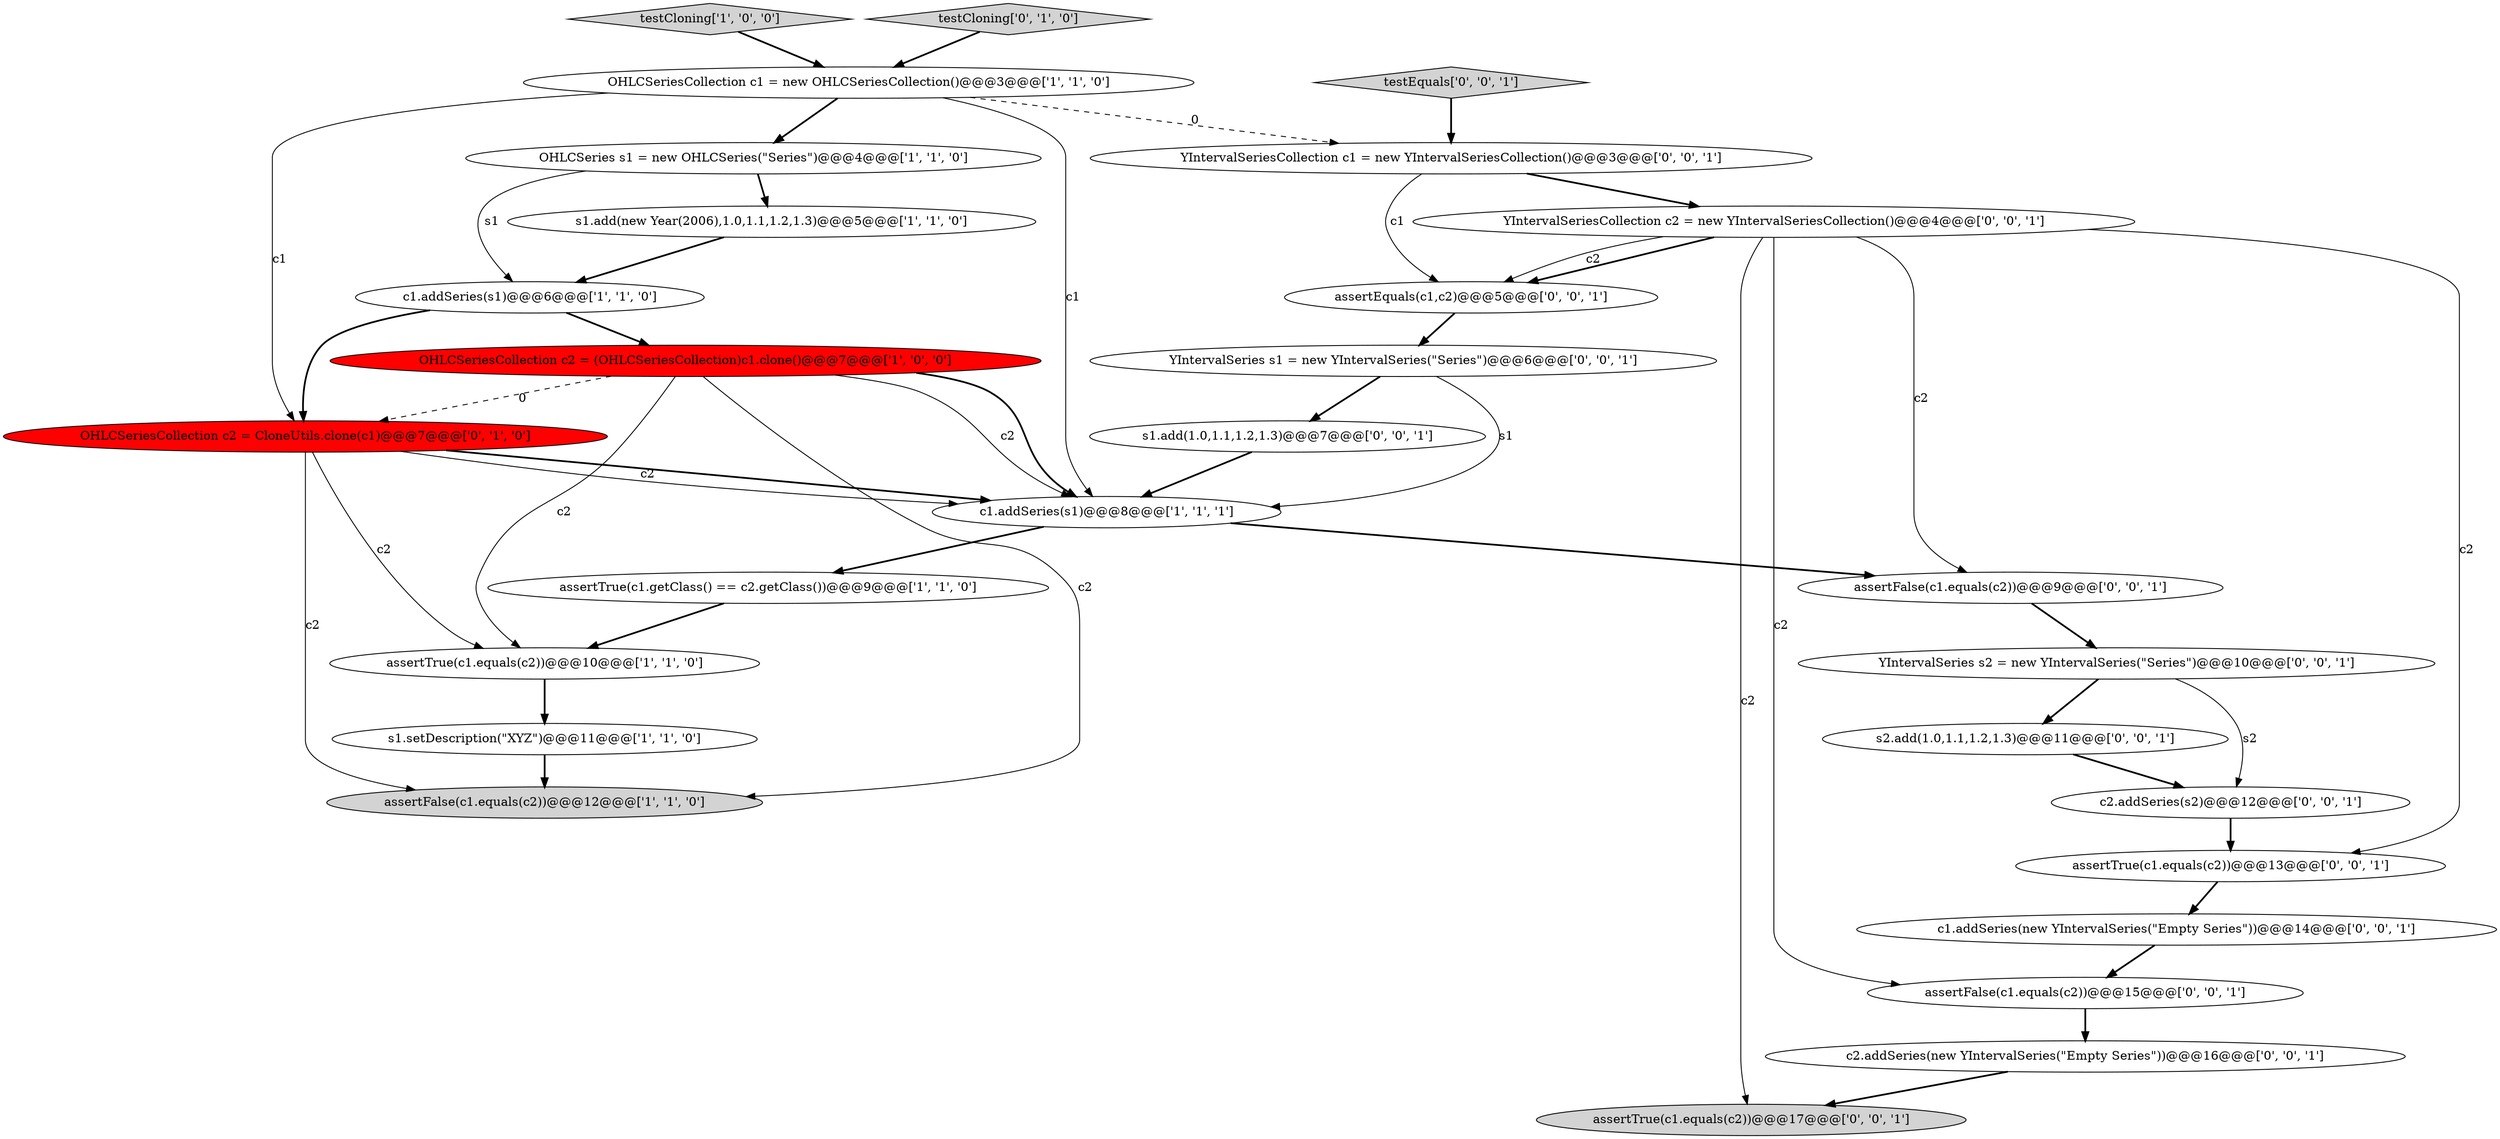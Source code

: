 digraph {
21 [style = filled, label = "YIntervalSeriesCollection c1 = new YIntervalSeriesCollection()@@@3@@@['0', '0', '1']", fillcolor = white, shape = ellipse image = "AAA0AAABBB3BBB"];
0 [style = filled, label = "OHLCSeries s1 = new OHLCSeries(\"Series\")@@@4@@@['1', '1', '0']", fillcolor = white, shape = ellipse image = "AAA0AAABBB1BBB"];
14 [style = filled, label = "c2.addSeries(s2)@@@12@@@['0', '0', '1']", fillcolor = white, shape = ellipse image = "AAA0AAABBB3BBB"];
3 [style = filled, label = "assertFalse(c1.equals(c2))@@@12@@@['1', '1', '0']", fillcolor = lightgray, shape = ellipse image = "AAA0AAABBB1BBB"];
10 [style = filled, label = "assertTrue(c1.getClass() == c2.getClass())@@@9@@@['1', '1', '0']", fillcolor = white, shape = ellipse image = "AAA0AAABBB1BBB"];
6 [style = filled, label = "OHLCSeriesCollection c2 = (OHLCSeriesCollection)c1.clone()@@@7@@@['1', '0', '0']", fillcolor = red, shape = ellipse image = "AAA1AAABBB1BBB"];
13 [style = filled, label = "assertTrue(c1.equals(c2))@@@17@@@['0', '0', '1']", fillcolor = lightgray, shape = ellipse image = "AAA0AAABBB3BBB"];
9 [style = filled, label = "OHLCSeriesCollection c1 = new OHLCSeriesCollection()@@@3@@@['1', '1', '0']", fillcolor = white, shape = ellipse image = "AAA0AAABBB1BBB"];
1 [style = filled, label = "s1.add(new Year(2006),1.0,1.1,1.2,1.3)@@@5@@@['1', '1', '0']", fillcolor = white, shape = ellipse image = "AAA0AAABBB1BBB"];
2 [style = filled, label = "assertTrue(c1.equals(c2))@@@10@@@['1', '1', '0']", fillcolor = white, shape = ellipse image = "AAA0AAABBB1BBB"];
23 [style = filled, label = "c1.addSeries(new YIntervalSeries(\"Empty Series\"))@@@14@@@['0', '0', '1']", fillcolor = white, shape = ellipse image = "AAA0AAABBB3BBB"];
5 [style = filled, label = "c1.addSeries(s1)@@@8@@@['1', '1', '1']", fillcolor = white, shape = ellipse image = "AAA0AAABBB1BBB"];
11 [style = filled, label = "OHLCSeriesCollection c2 = CloneUtils.clone(c1)@@@7@@@['0', '1', '0']", fillcolor = red, shape = ellipse image = "AAA1AAABBB2BBB"];
8 [style = filled, label = "c1.addSeries(s1)@@@6@@@['1', '1', '0']", fillcolor = white, shape = ellipse image = "AAA0AAABBB1BBB"];
27 [style = filled, label = "c2.addSeries(new YIntervalSeries(\"Empty Series\"))@@@16@@@['0', '0', '1']", fillcolor = white, shape = ellipse image = "AAA0AAABBB3BBB"];
17 [style = filled, label = "YIntervalSeries s2 = new YIntervalSeries(\"Series\")@@@10@@@['0', '0', '1']", fillcolor = white, shape = ellipse image = "AAA0AAABBB3BBB"];
25 [style = filled, label = "assertFalse(c1.equals(c2))@@@15@@@['0', '0', '1']", fillcolor = white, shape = ellipse image = "AAA0AAABBB3BBB"];
15 [style = filled, label = "s2.add(1.0,1.1,1.2,1.3)@@@11@@@['0', '0', '1']", fillcolor = white, shape = ellipse image = "AAA0AAABBB3BBB"];
26 [style = filled, label = "s1.add(1.0,1.1,1.2,1.3)@@@7@@@['0', '0', '1']", fillcolor = white, shape = ellipse image = "AAA0AAABBB3BBB"];
16 [style = filled, label = "assertFalse(c1.equals(c2))@@@9@@@['0', '0', '1']", fillcolor = white, shape = ellipse image = "AAA0AAABBB3BBB"];
20 [style = filled, label = "YIntervalSeries s1 = new YIntervalSeries(\"Series\")@@@6@@@['0', '0', '1']", fillcolor = white, shape = ellipse image = "AAA0AAABBB3BBB"];
22 [style = filled, label = "assertTrue(c1.equals(c2))@@@13@@@['0', '0', '1']", fillcolor = white, shape = ellipse image = "AAA0AAABBB3BBB"];
18 [style = filled, label = "testEquals['0', '0', '1']", fillcolor = lightgray, shape = diamond image = "AAA0AAABBB3BBB"];
19 [style = filled, label = "assertEquals(c1,c2)@@@5@@@['0', '0', '1']", fillcolor = white, shape = ellipse image = "AAA0AAABBB3BBB"];
7 [style = filled, label = "testCloning['1', '0', '0']", fillcolor = lightgray, shape = diamond image = "AAA0AAABBB1BBB"];
4 [style = filled, label = "s1.setDescription(\"XYZ\")@@@11@@@['1', '1', '0']", fillcolor = white, shape = ellipse image = "AAA0AAABBB1BBB"];
24 [style = filled, label = "YIntervalSeriesCollection c2 = new YIntervalSeriesCollection()@@@4@@@['0', '0', '1']", fillcolor = white, shape = ellipse image = "AAA0AAABBB3BBB"];
12 [style = filled, label = "testCloning['0', '1', '0']", fillcolor = lightgray, shape = diamond image = "AAA0AAABBB2BBB"];
27->13 [style = bold, label=""];
5->10 [style = bold, label=""];
4->3 [style = bold, label=""];
23->25 [style = bold, label=""];
1->8 [style = bold, label=""];
24->19 [style = bold, label=""];
9->0 [style = bold, label=""];
15->14 [style = bold, label=""];
20->26 [style = bold, label=""];
26->5 [style = bold, label=""];
19->20 [style = bold, label=""];
6->11 [style = dashed, label="0"];
14->22 [style = bold, label=""];
9->11 [style = solid, label="c1"];
11->3 [style = solid, label="c2"];
8->6 [style = bold, label=""];
21->24 [style = bold, label=""];
16->17 [style = bold, label=""];
17->14 [style = solid, label="s2"];
6->3 [style = solid, label="c2"];
12->9 [style = bold, label=""];
2->4 [style = bold, label=""];
22->23 [style = bold, label=""];
24->16 [style = solid, label="c2"];
0->8 [style = solid, label="s1"];
6->2 [style = solid, label="c2"];
5->16 [style = bold, label=""];
7->9 [style = bold, label=""];
25->27 [style = bold, label=""];
6->5 [style = bold, label=""];
11->5 [style = bold, label=""];
24->19 [style = solid, label="c2"];
9->21 [style = dashed, label="0"];
0->1 [style = bold, label=""];
6->5 [style = solid, label="c2"];
17->15 [style = bold, label=""];
24->22 [style = solid, label="c2"];
24->13 [style = solid, label="c2"];
11->5 [style = solid, label="c2"];
10->2 [style = bold, label=""];
11->2 [style = solid, label="c2"];
18->21 [style = bold, label=""];
9->5 [style = solid, label="c1"];
8->11 [style = bold, label=""];
21->19 [style = solid, label="c1"];
20->5 [style = solid, label="s1"];
24->25 [style = solid, label="c2"];
}
